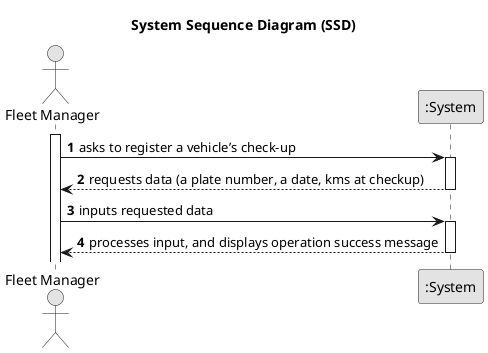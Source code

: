 @startuml
skinparam monochrome true
skinparam packageStyle rectangle
skinparam shadowing false

title System Sequence Diagram (SSD)

autonumber

actor "Fleet Manager" as Employee
participant ":System" as System

activate Employee

    Employee -> System : asks to register a vehicle’s check-up
    activate System

        System --> Employee : requests data (a plate number, a date, kms at checkup)
    deactivate System

    Employee -> System : inputs requested data
    activate System

        System --> Employee : processes input, and displays operation success message
    deactivate System





@enduml